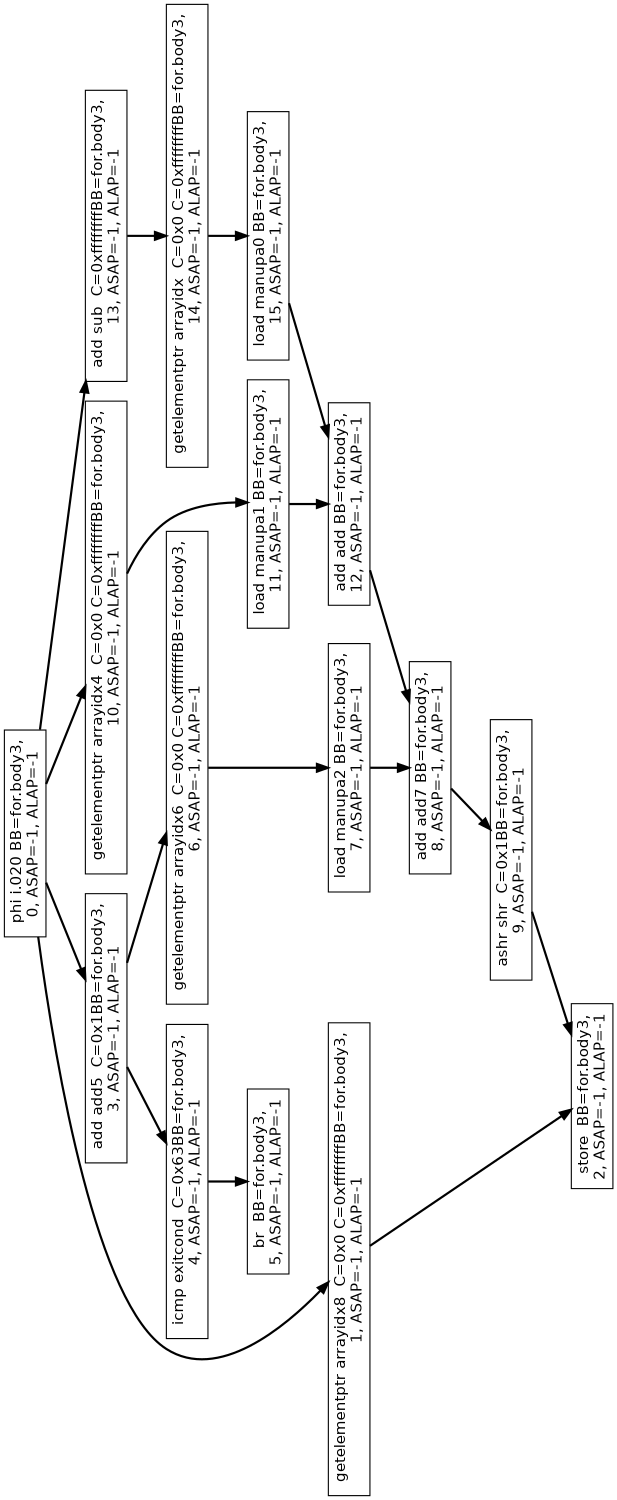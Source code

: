 digraph Region_18 {
	graph [ nslimit = "1000.0",
	orientation = landscape,
		center = true,
	page = "8.5,11",
	compound=true,
	size = "10,7.5" ] ;
"Op_0" [ fontname = "Helvetica" shape = box, label = " phi i.020 BB=for.body3,
0, ASAP=-1, ALAP=-1"]
"Op_1" [ fontname = "Helvetica" shape = box, label = " getelementptr arrayidx8  C=0x0 C=0xffffffffBB=for.body3,
1, ASAP=-1, ALAP=-1"]
"Op_2" [ fontname = "Helvetica" shape = box, label = " store  BB=for.body3,
2, ASAP=-1, ALAP=-1"]
"Op_3" [ fontname = "Helvetica" shape = box, label = " add add5  C=0x1BB=for.body3,
3, ASAP=-1, ALAP=-1"]
"Op_4" [ fontname = "Helvetica" shape = box, label = " icmp exitcond  C=0x63BB=for.body3,
4, ASAP=-1, ALAP=-1"]
"Op_5" [ fontname = "Helvetica" shape = box, label = " br  BB=for.body3,
5, ASAP=-1, ALAP=-1"]
"Op_6" [ fontname = "Helvetica" shape = box, label = " getelementptr arrayidx6  C=0x0 C=0xffffffffBB=for.body3,
6, ASAP=-1, ALAP=-1"]
"Op_7" [ fontname = "Helvetica" shape = box, label = " load manupa2 BB=for.body3,
7, ASAP=-1, ALAP=-1"]
"Op_8" [ fontname = "Helvetica" shape = box, label = " add add7 BB=for.body3,
8, ASAP=-1, ALAP=-1"]
"Op_9" [ fontname = "Helvetica" shape = box, label = " ashr shr  C=0x1BB=for.body3,
9, ASAP=-1, ALAP=-1"]
"Op_10" [ fontname = "Helvetica" shape = box, label = " getelementptr arrayidx4  C=0x0 C=0xffffffffBB=for.body3,
10, ASAP=-1, ALAP=-1"]
"Op_11" [ fontname = "Helvetica" shape = box, label = " load manupa1 BB=for.body3,
11, ASAP=-1, ALAP=-1"]
"Op_12" [ fontname = "Helvetica" shape = box, label = " add add BB=for.body3,
12, ASAP=-1, ALAP=-1"]
"Op_13" [ fontname = "Helvetica" shape = box, label = " add sub  C=0xffffffffBB=for.body3,
13, ASAP=-1, ALAP=-1"]
"Op_14" [ fontname = "Helvetica" shape = box, label = " getelementptr arrayidx  C=0x0 C=0xffffffffBB=for.body3,
14, ASAP=-1, ALAP=-1"]
"Op_15" [ fontname = "Helvetica" shape = box, label = " load manupa0 BB=for.body3,
15, ASAP=-1, ALAP=-1"]
"Op_0" -> "Op_1" [style = bold, color = black];
"Op_0" -> "Op_3" [style = bold, color = black];
"Op_0" -> "Op_10" [style = bold, color = black];
"Op_0" -> "Op_13" [style = bold, color = black];
"Op_1" -> "Op_2" [style = bold, color = black];
"Op_3" -> "Op_4" [style = bold, color = black];
"Op_3" -> "Op_6" [style = bold, color = black];
"Op_4" -> "Op_5" [style = bold, color = black];
"Op_6" -> "Op_7" [style = bold, color = black];
"Op_7" -> "Op_8" [style = bold, color = black];
"Op_8" -> "Op_9" [style = bold, color = black];
"Op_9" -> "Op_2" [style = bold, color = black];
"Op_10" -> "Op_11" [style = bold, color = black];
"Op_11" -> "Op_12" [style = bold, color = black];
"Op_12" -> "Op_8" [style = bold, color = black];
"Op_13" -> "Op_14" [style = bold, color = black];
"Op_14" -> "Op_15" [style = bold, color = black];
"Op_15" -> "Op_12" [style = bold, color = black];
}

